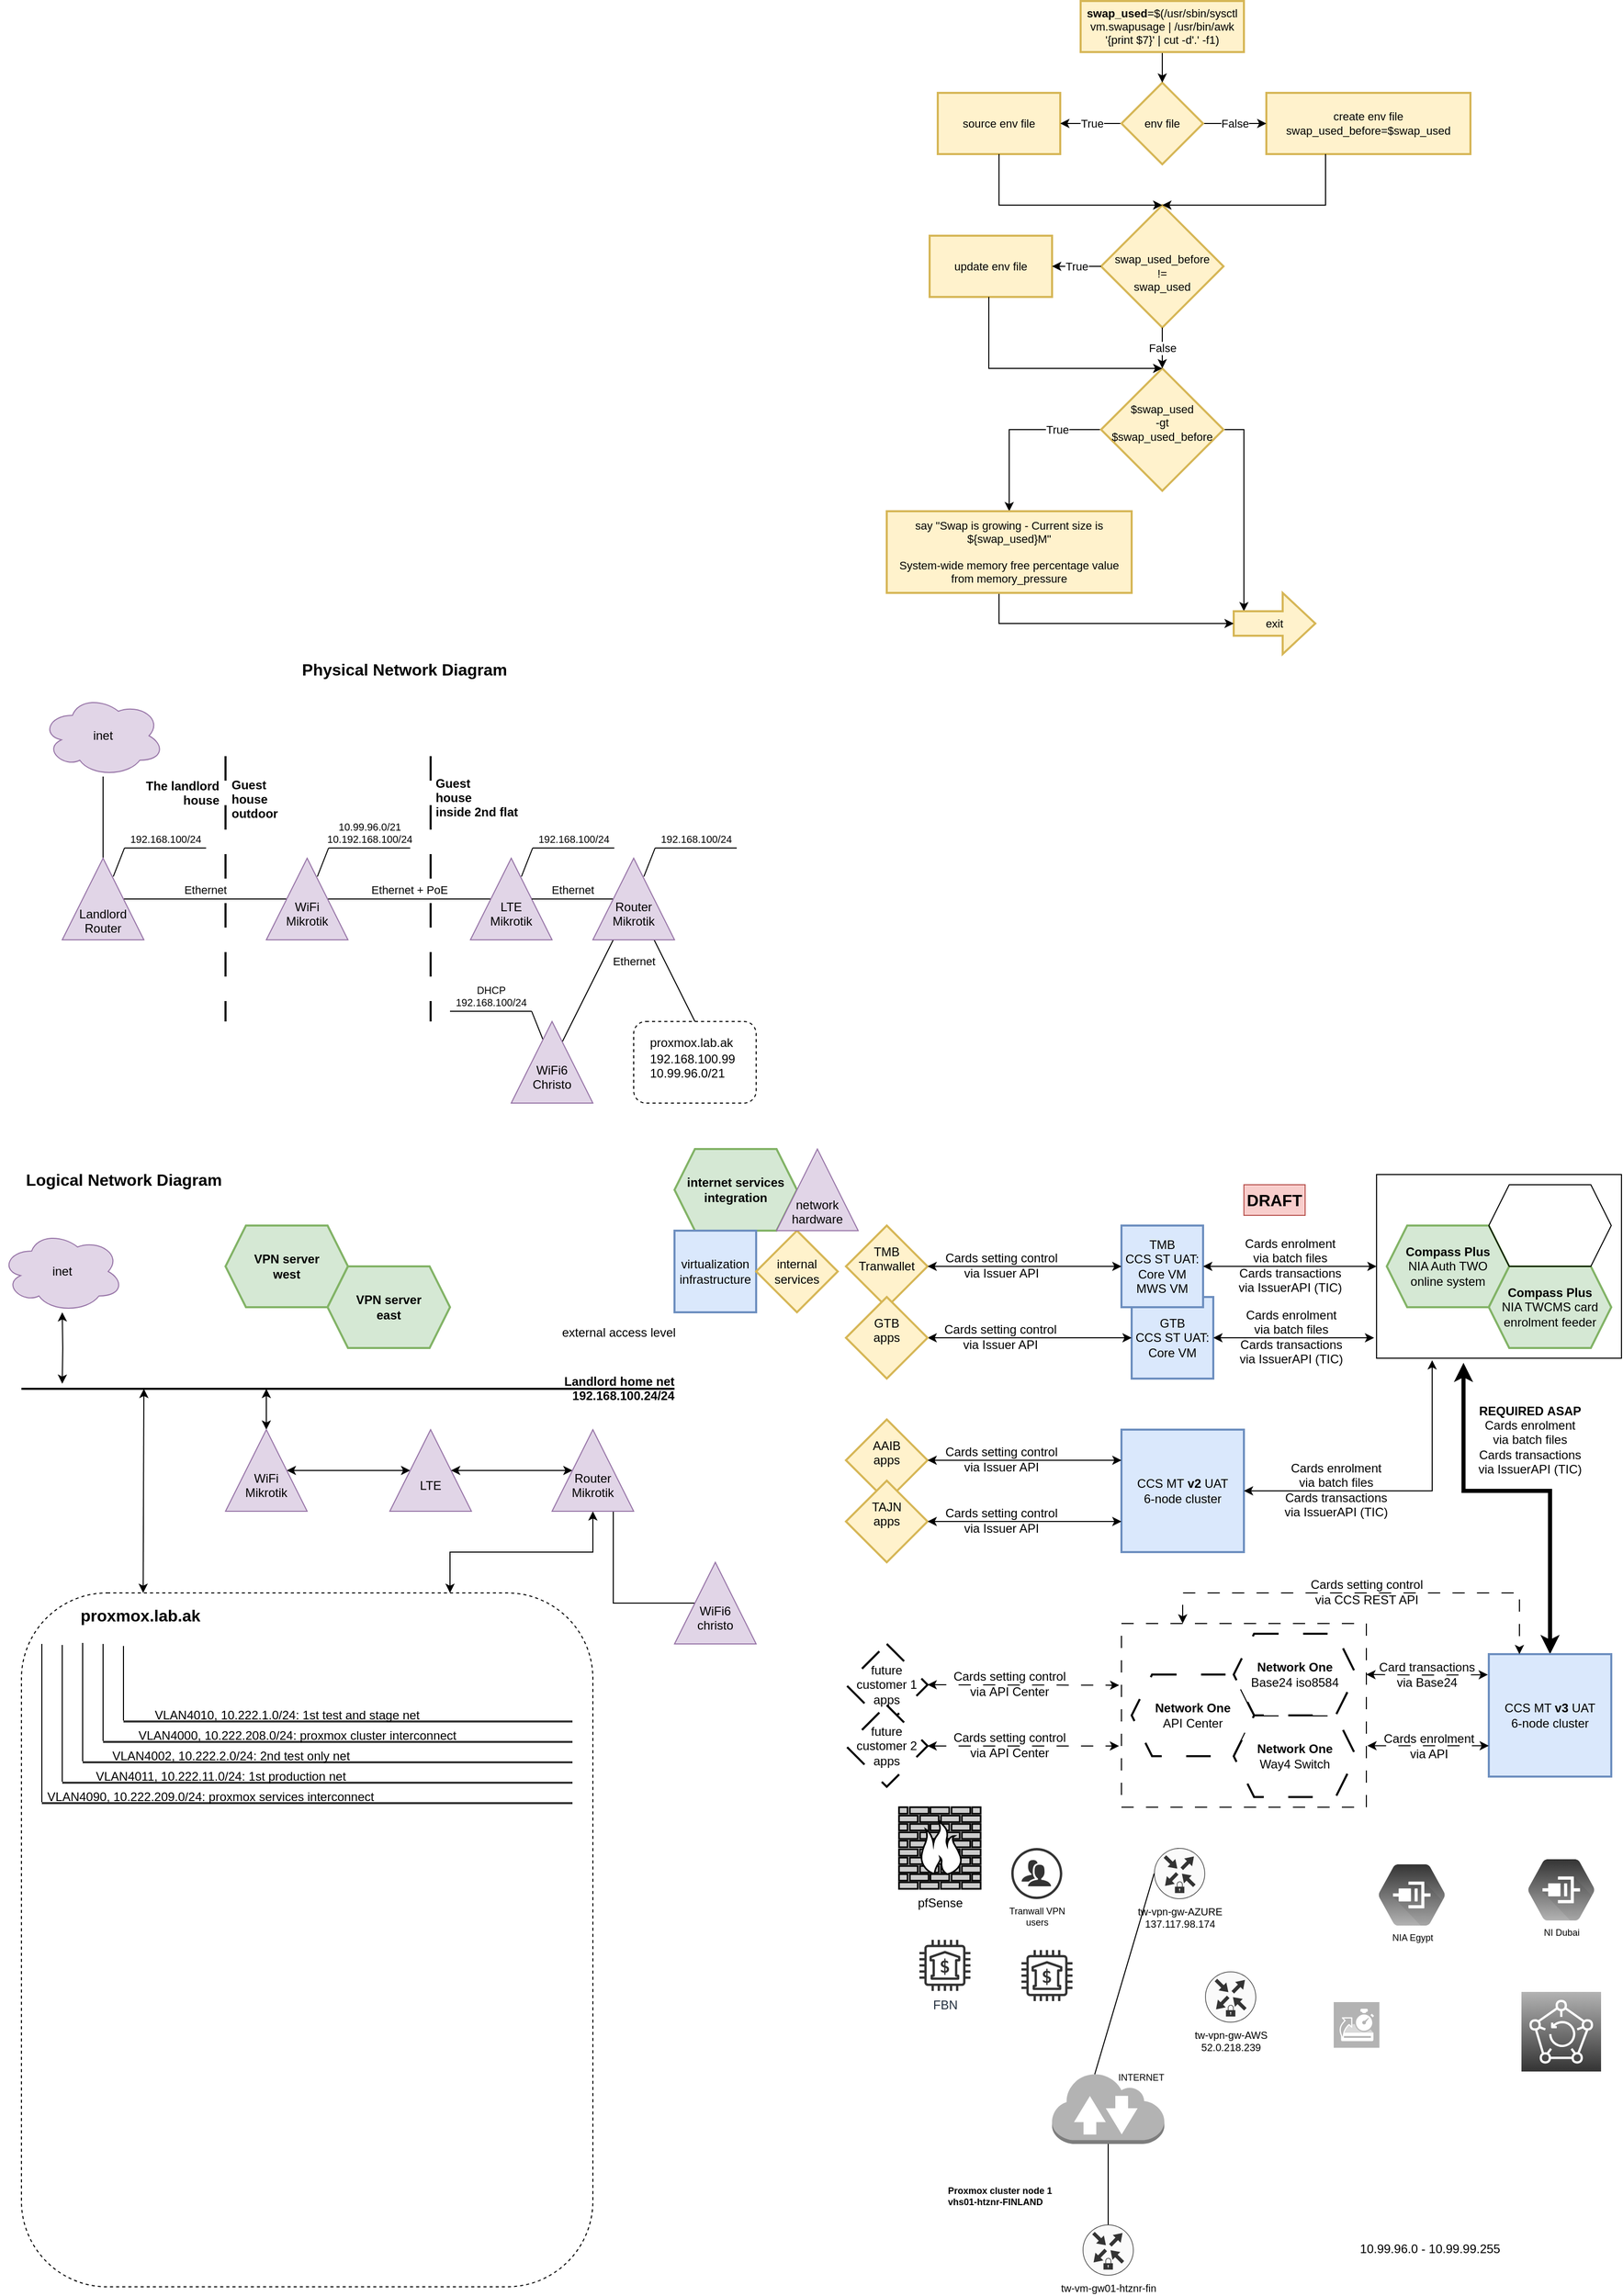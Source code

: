 <mxfile version="24.8.4">
  <diagram name="Page-1" id="bfe91b75-5d2c-26a0-9c1d-138518896778">
    <mxGraphModel dx="534" dy="1916" grid="1" gridSize="10" guides="1" tooltips="1" connect="1" arrows="1" fold="1" page="1" pageScale="1" pageWidth="827" pageHeight="1169" background="none" math="0" shadow="0">
      <root>
        <mxCell id="0" />
        <mxCell id="1" parent="0" />
        <mxCell id="jk6Ktvr6UvAC4OFZ888w-48" value="&lt;div&gt;&lt;br&gt;&lt;/div&gt;&lt;div&gt;swap_used_before&lt;/div&gt;&lt;div&gt;!=&lt;/div&gt;&lt;div&gt;swap_used&lt;/div&gt;" style="rhombus;whiteSpace=wrap;html=1;strokeWidth=2;fillColor=#fff2cc;strokeColor=#d6b656;fontSize=11;" vertex="1" parent="1">
          <mxGeometry x="1938" y="-920" width="120" height="120" as="geometry" />
        </mxCell>
        <mxCell id="jk6Ktvr6UvAC4OFZ888w-26" value="create env file&lt;div&gt;swap_used_before=$swap_used&lt;/div&gt;" style="whiteSpace=wrap;html=1;fontSize=11;fillColor=#fff2cc;strokeColor=#d6b656;strokeWidth=2;" vertex="1" parent="1">
          <mxGeometry x="2100" y="-1030" width="200" height="60" as="geometry" />
        </mxCell>
        <mxCell id="jk6Ktvr6UvAC4OFZ888w-28" value="source env file" style="whiteSpace=wrap;html=1;fontSize=11;fillColor=#fff2cc;strokeColor=#d6b656;strokeWidth=2;" vertex="1" parent="1">
          <mxGeometry x="1778" y="-1030" width="120" height="60" as="geometry" />
        </mxCell>
        <mxCell id="7c3789c024ecab99-8" value="pfSense" style="fontColor=#000000;verticalAlign=top;verticalLabelPosition=bottom;labelPosition=center;align=center;html=1;fillColor=#CCCCCC;strokeColor=#000000;gradientColor=none;gradientDirection=north;strokeWidth=2;shape=mxgraph.networks.firewall;rounded=0;shadow=0;comic=0;" parent="1" vertex="1">
          <mxGeometry x="1740" y="650" width="80" height="80" as="geometry" />
        </mxCell>
        <mxCell id="7VcZDSHDFTKWDOLw7ccw-5" value="Landlord home net&#xa;192.168.100.24/24" style="endArrow=none;rounded=0;labelBackgroundColor=none;strokeWidth=2;fontSize=12;spacingLeft=0;spacingRight=0;spacing=0;align=right;fontStyle=1;spacingTop=0;spacingBottom=2;" parent="1" edge="1">
          <mxGeometry x="-1" width="50" height="50" relative="1" as="geometry">
            <mxPoint x="1520" y="240" as="sourcePoint" />
            <mxPoint x="880" y="240" as="targetPoint" />
            <mxPoint as="offset" />
          </mxGeometry>
        </mxCell>
        <mxCell id="ftjra8--SykOtzl27BMb-4" value="" style="rounded=0;orthogonalLoop=1;jettySize=auto;html=1;startArrow=classic;startFill=1;exitX=0.213;exitY=0;exitDx=0;exitDy=0;exitPerimeter=0;" parent="1" source="7VcZDSHDFTKWDOLw7ccw-9" edge="1">
          <mxGeometry relative="1" as="geometry">
            <mxPoint x="1000" y="240" as="targetPoint" />
          </mxGeometry>
        </mxCell>
        <mxCell id="7VcZDSHDFTKWDOLw7ccw-9" value="&lt;span style=&quot;text-wrap: nowrap;&quot;&gt;&lt;b&gt;proxmox.lab.ak&lt;/b&gt;&lt;/span&gt;" style="rounded=1;whiteSpace=wrap;html=1;fillColor=none;align=left;verticalAlign=top;dashed=1;spacingLeft=50;spacingRight=0;spacing=8;fontSize=16;" parent="1" vertex="1">
          <mxGeometry x="880" y="440" width="560" height="680" as="geometry" />
        </mxCell>
        <mxCell id="7VcZDSHDFTKWDOLw7ccw-10" value="" style="rounded=0;whiteSpace=wrap;html=1;fillColor=none;dashed=1;dashPattern=12 12;" parent="1" vertex="1">
          <mxGeometry x="1958" y="470" width="240" height="180" as="geometry" />
        </mxCell>
        <mxCell id="7VcZDSHDFTKWDOLw7ccw-11" value="" style="rounded=0;whiteSpace=wrap;html=1;fillColor=none;" parent="1" vertex="1">
          <mxGeometry x="2208" y="30" width="240" height="180" as="geometry" />
        </mxCell>
        <mxCell id="7VcZDSHDFTKWDOLw7ccw-12" value="&lt;b style=&quot;font-size: 12px;&quot;&gt;REQUIRED&amp;nbsp;&lt;/b&gt;&lt;b style=&quot;background-color: initial; font-size: 12px;&quot;&gt;ASAP&lt;/b&gt;&lt;div style=&quot;font-size: 12px;&quot;&gt;&lt;span style=&quot;font-size: 12px;&quot;&gt;Cards enrolment&lt;/span&gt;&lt;br style=&quot;font-size: 12px;&quot;&gt;&lt;div style=&quot;font-size: 12px;&quot;&gt;&lt;span style=&quot;font-size: 12px;&quot;&gt;via&amp;nbsp;&lt;/span&gt;batch files&lt;/div&gt;&lt;span style=&quot;font-size: 12px;&quot;&gt;Cards transactions&lt;/span&gt;&lt;div style=&quot;font-size: 12px;&quot;&gt;via IssuerAPI (TIC)&lt;/div&gt;&lt;/div&gt;" style="edgeStyle=elbowEdgeStyle;rounded=0;orthogonalLoop=1;jettySize=auto;html=1;exitX=0;exitY=0.5;exitDx=0;exitDy=0;entryX=0.355;entryY=1.025;entryDx=0;entryDy=0;startArrow=classic;startFill=1;elbow=vertical;strokeWidth=4;labelBackgroundColor=none;fontSize=12;entryPerimeter=0;" parent="1" source="7VcZDSHDFTKWDOLw7ccw-13" target="7VcZDSHDFTKWDOLw7ccw-11" edge="1">
          <mxGeometry x="-0.028" y="-50" relative="1" as="geometry">
            <Array as="points">
              <mxPoint x="2318" y="340" />
            </Array>
            <mxPoint as="offset" />
          </mxGeometry>
        </mxCell>
        <mxCell id="7VcZDSHDFTKWDOLw7ccw-13" value="CCS MT &lt;b style=&quot;font-size: 12px;&quot;&gt;v3&lt;/b&gt; UAT&lt;div style=&quot;font-size: 12px;&quot;&gt;6-node cluster&lt;/div&gt;" style="rounded=0;whiteSpace=wrap;html=1;strokeWidth=2;direction=south;fillColor=#dae8fc;strokeColor=#6c8ebf;fontSize=12;" parent="1" vertex="1">
          <mxGeometry x="2318" y="500" width="120" height="120" as="geometry" />
        </mxCell>
        <mxCell id="7VcZDSHDFTKWDOLw7ccw-14" value="CCS MT&lt;span style=&quot;background-color: initial; font-size: 12px;&quot;&gt;&amp;nbsp;&lt;b style=&quot;font-size: 12px;&quot;&gt;v2&lt;/b&gt; UAT&lt;/span&gt;&lt;div style=&quot;font-size: 12px;&quot;&gt;&lt;div style=&quot;font-size: 12px;&quot;&gt;6-node cluster&lt;/div&gt;&lt;/div&gt;" style="rounded=0;whiteSpace=wrap;html=1;strokeWidth=2;fontSize=12;fillColor=#dae8fc;strokeColor=#6c8ebf;" parent="1" vertex="1">
          <mxGeometry x="1958" y="280" width="120" height="120" as="geometry" />
        </mxCell>
        <mxCell id="7VcZDSHDFTKWDOLw7ccw-15" value="GTB&lt;br style=&quot;font-size: 12px;&quot;&gt;CCS ST UAT:&lt;br style=&quot;font-size: 12px;&quot;&gt;Core VM" style="rounded=0;whiteSpace=wrap;html=1;strokeWidth=2;fontSize=12;fillColor=#dae8fc;strokeColor=#6c8ebf;" parent="1" vertex="1">
          <mxGeometry x="1968" y="150" width="80" height="80" as="geometry" />
        </mxCell>
        <mxCell id="7VcZDSHDFTKWDOLw7ccw-16" value="&lt;div style=&quot;font-size: 12px;&quot;&gt;&lt;font style=&quot;font-size: 12px;&quot;&gt;TMB&lt;br style=&quot;font-size: 12px;&quot;&gt;&lt;/font&gt;&lt;/div&gt;&lt;font style=&quot;font-size: 12px;&quot;&gt;CCS ST UAT:&lt;br style=&quot;font-size: 12px;&quot;&gt;C&lt;span style=&quot;background-color: initial; font-size: 12px;&quot;&gt;ore VM&lt;/span&gt;&lt;/font&gt;&lt;div style=&quot;font-size: 12px;&quot;&gt;&lt;div style=&quot;font-size: 12px;&quot;&gt;&lt;font style=&quot;font-size: 12px;&quot;&gt;MWS VM&lt;/font&gt;&lt;/div&gt;&lt;/div&gt;" style="rounded=0;whiteSpace=wrap;html=1;strokeWidth=2;fontSize=12;fillColor=#dae8fc;strokeColor=#6c8ebf;" parent="1" vertex="1">
          <mxGeometry x="1958" y="80" width="80" height="80" as="geometry" />
        </mxCell>
        <mxCell id="7VcZDSHDFTKWDOLw7ccw-17" value="Cards enrolment&lt;br style=&quot;font-size: 12px;&quot;&gt;&lt;div style=&quot;font-size: 12px;&quot;&gt;&lt;span style=&quot;background-color: initial; font-size: 12px;&quot;&gt;via&amp;nbsp;&lt;/span&gt;batch files&lt;/div&gt;&lt;div style=&quot;font-size: 12px;&quot;&gt;&lt;span style=&quot;font-size: 12px;&quot;&gt;Cards transactions&lt;/span&gt;&lt;div style=&quot;font-size: 12px;&quot;&gt;via IssuerAPI (TIC)&lt;/div&gt;&lt;/div&gt;" style="edgeStyle=orthogonalEdgeStyle;rounded=0;orthogonalLoop=1;jettySize=auto;html=1;entryX=1;entryY=0.5;entryDx=0;entryDy=0;startArrow=classic;startFill=1;jumpStyle=none;spacingBottom=2;fontSize=12;labelBackgroundColor=none;exitX=0;exitY=0.5;exitDx=0;exitDy=0;" parent="1" source="7VcZDSHDFTKWDOLw7ccw-11" target="7VcZDSHDFTKWDOLw7ccw-16" edge="1">
          <mxGeometry relative="1" as="geometry" />
        </mxCell>
        <mxCell id="7VcZDSHDFTKWDOLw7ccw-18" value="&lt;div style=&quot;font-size: 12px;&quot;&gt;&lt;span style=&quot;font-size: 12px;&quot;&gt;Cards enrolment&lt;/span&gt;&lt;br style=&quot;font-size: 12px;&quot;&gt;&lt;div style=&quot;font-size: 12px;&quot;&gt;&lt;span style=&quot;background-color: initial; font-size: 12px;&quot;&gt;via&amp;nbsp;&lt;/span&gt;batch files&lt;/div&gt;Cards transactions&lt;div style=&quot;font-size: 12px;&quot;&gt;via IssuerAPI (TIC)&lt;/div&gt;&lt;/div&gt;" style="edgeStyle=orthogonalEdgeStyle;rounded=0;orthogonalLoop=1;jettySize=auto;html=1;entryX=1;entryY=0.5;entryDx=0;entryDy=0;startArrow=classic;startFill=1;labelBackgroundColor=none;spacingBottom=2;fontSize=12;exitX=-0.01;exitY=0.889;exitDx=0;exitDy=0;exitPerimeter=0;" parent="1" source="7VcZDSHDFTKWDOLw7ccw-11" target="7VcZDSHDFTKWDOLw7ccw-15" edge="1">
          <mxGeometry x="0.042" relative="1" as="geometry">
            <Array as="points" />
            <mxPoint as="offset" />
          </mxGeometry>
        </mxCell>
        <mxCell id="7VcZDSHDFTKWDOLw7ccw-19" value="&lt;span style=&quot;font-size: 12px;&quot;&gt;Cards enrolment&lt;/span&gt;&lt;br style=&quot;font-size: 12px;&quot;&gt;&lt;div style=&quot;font-size: 12px;&quot;&gt;&lt;span style=&quot;font-size: 12px;&quot;&gt;via&amp;nbsp;&lt;/span&gt;batch files&lt;/div&gt;&lt;span style=&quot;font-size: 12px;&quot;&gt;Cards transactions&lt;/span&gt;&lt;div style=&quot;font-size: 12px;&quot;&gt;via IssuerAPI (TIC)&lt;/div&gt;" style="edgeStyle=orthogonalEdgeStyle;rounded=0;orthogonalLoop=1;jettySize=auto;html=1;entryX=1;entryY=0.5;entryDx=0;entryDy=0;exitX=0.227;exitY=1.011;exitDx=0;exitDy=0;startArrow=classic;startFill=1;spacingRight=0;spacingBottom=2;labelBackgroundColor=none;fontSize=12;exitPerimeter=0;" parent="1" source="7VcZDSHDFTKWDOLw7ccw-11" target="7VcZDSHDFTKWDOLw7ccw-14" edge="1">
          <mxGeometry x="0.424" relative="1" as="geometry">
            <Array as="points">
              <mxPoint x="2263" y="340" />
            </Array>
            <mxPoint as="offset" />
          </mxGeometry>
        </mxCell>
        <mxCell id="7VcZDSHDFTKWDOLw7ccw-20" value="&lt;div style=&quot;font-size: 12px;&quot;&gt;AAIB&lt;/div&gt;&lt;div style=&quot;font-size: 12px;&quot;&gt;apps&lt;/div&gt;&lt;div style=&quot;font-size: 12px;&quot;&gt;&lt;br style=&quot;font-size: 12px;&quot;&gt;&lt;/div&gt;" style="rhombus;whiteSpace=wrap;html=1;strokeWidth=2;fillColor=#fff2cc;strokeColor=#d6b656;fontSize=12;" parent="1" vertex="1">
          <mxGeometry x="1688" y="270" width="80" height="80" as="geometry" />
        </mxCell>
        <mxCell id="7VcZDSHDFTKWDOLw7ccw-21" value="&lt;div style=&quot;font-size: 12px;&quot;&gt;TAJN&lt;/div&gt;&lt;div style=&quot;font-size: 12px;&quot;&gt;apps&lt;/div&gt;&lt;div style=&quot;font-size: 12px;&quot;&gt;&lt;br style=&quot;font-size: 12px;&quot;&gt;&lt;/div&gt;" style="rhombus;whiteSpace=wrap;html=1;strokeWidth=2;fillColor=#fff2cc;strokeColor=#d6b656;fontSize=12;" parent="1" vertex="1">
          <mxGeometry x="1688" y="330" width="80" height="80" as="geometry" />
        </mxCell>
        <mxCell id="7VcZDSHDFTKWDOLw7ccw-22" value="Cards setting control&lt;span style=&quot;font-size: 12px;&quot;&gt;&lt;br style=&quot;font-size: 12px;&quot;&gt;&lt;/span&gt;&lt;div style=&quot;font-size: 12px;&quot;&gt;&lt;span style=&quot;font-size: 12px;&quot;&gt;via&amp;nbsp;&lt;/span&gt;API Center&lt;/div&gt;" style="edgeStyle=elbowEdgeStyle;rounded=0;orthogonalLoop=1;jettySize=auto;html=1;elbow=vertical;startArrow=classic;startFill=1;labelBackgroundColor=none;spacingBottom=2;dashed=1;dashPattern=12 12;fontSize=12;exitX=1;exitY=0.5;exitDx=0;exitDy=0;entryX=-0.009;entryY=0.338;entryDx=0;entryDy=0;entryPerimeter=0;" parent="1" source="7VcZDSHDFTKWDOLw7ccw-23" target="7VcZDSHDFTKWDOLw7ccw-10" edge="1">
          <mxGeometry x="-0.147" relative="1" as="geometry">
            <mxPoint as="offset" />
            <mxPoint x="1918" y="531" as="targetPoint" />
            <Array as="points">
              <mxPoint x="1848" y="530.46" />
            </Array>
            <mxPoint x="1798" y="529" as="sourcePoint" />
          </mxGeometry>
        </mxCell>
        <mxCell id="7VcZDSHDFTKWDOLw7ccw-23" value="&lt;div style=&quot;font-size: 12px;&quot;&gt;future&lt;/div&gt;&lt;div style=&quot;font-size: 12px;&quot;&gt;customer 1&lt;/div&gt;&lt;div style=&quot;font-size: 12px;&quot;&gt;apps&lt;/div&gt;" style="rhombus;whiteSpace=wrap;html=1;strokeWidth=2;dashed=1;dashPattern=12 12;fontSize=12;" parent="1" vertex="1">
          <mxGeometry x="1688" y="490" width="80" height="80" as="geometry" />
        </mxCell>
        <mxCell id="7VcZDSHDFTKWDOLw7ccw-24" value="Cards setting control&lt;div style=&quot;font-size: 12px;&quot;&gt;&lt;span style=&quot;background-color: initial; font-size: 12px;&quot;&gt;via Issuer API&lt;/span&gt;&lt;/div&gt;" style="edgeStyle=orthogonalEdgeStyle;rounded=0;orthogonalLoop=1;jettySize=auto;html=1;entryX=0;entryY=0.5;entryDx=0;entryDy=0;labelBackgroundColor=none;spacingBottom=2;exitX=1;exitY=0.5;exitDx=0;exitDy=0;startArrow=classic;startFill=1;fontSize=12;" parent="1" source="7VcZDSHDFTKWDOLw7ccw-27" target="7VcZDSHDFTKWDOLw7ccw-15" edge="1">
          <mxGeometry x="-0.294" relative="1" as="geometry">
            <mxPoint as="offset" />
          </mxGeometry>
        </mxCell>
        <mxCell id="7VcZDSHDFTKWDOLw7ccw-25" value="&lt;div style=&quot;font-size: 12px;&quot;&gt;TMB&lt;/div&gt;Tranwallet&lt;div style=&quot;font-size: 12px;&quot;&gt;&lt;br style=&quot;font-size: 12px;&quot;&gt;&lt;/div&gt;" style="rhombus;whiteSpace=wrap;html=1;strokeWidth=2;fillColor=#fff2cc;strokeColor=#d6b656;fontSize=12;" parent="1" vertex="1">
          <mxGeometry x="1688" y="80" width="80" height="80" as="geometry" />
        </mxCell>
        <mxCell id="7VcZDSHDFTKWDOLw7ccw-26" value="&lt;span style=&quot;font-size: 12px;&quot;&gt;Cards setting control&lt;/span&gt;&lt;div style=&quot;font-size: 12px;&quot;&gt;&lt;span style=&quot;background-color: initial; font-size: 12px;&quot;&gt;via Issuer API&lt;/span&gt;&lt;/div&gt;" style="edgeStyle=orthogonalEdgeStyle;rounded=0;orthogonalLoop=1;jettySize=auto;html=1;entryX=0;entryY=0.5;entryDx=0;entryDy=0;labelBackgroundColor=none;spacingBottom=2;startArrow=classic;startFill=1;exitX=1;exitY=0.5;exitDx=0;exitDy=0;fontSize=12;" parent="1" source="7VcZDSHDFTKWDOLw7ccw-25" target="7VcZDSHDFTKWDOLw7ccw-16" edge="1">
          <mxGeometry x="-0.25" relative="1" as="geometry">
            <mxPoint x="1829.96" y="155.04" as="sourcePoint" />
            <mxPoint x="1930" y="155.04" as="targetPoint" />
            <mxPoint as="offset" />
          </mxGeometry>
        </mxCell>
        <mxCell id="7VcZDSHDFTKWDOLw7ccw-27" value="&lt;div style=&quot;font-size: 12px;&quot;&gt;GTB&lt;/div&gt;&lt;div style=&quot;font-size: 12px;&quot;&gt;apps&lt;/div&gt;&lt;div style=&quot;font-size: 12px;&quot;&gt;&lt;br style=&quot;font-size: 12px;&quot;&gt;&lt;/div&gt;" style="rhombus;whiteSpace=wrap;html=1;strokeWidth=2;fillColor=#fff2cc;strokeColor=#d6b656;fontSize=12;" parent="1" vertex="1">
          <mxGeometry x="1688" y="150" width="80" height="80" as="geometry" />
        </mxCell>
        <mxCell id="7VcZDSHDFTKWDOLw7ccw-28" value="Cards setting control&lt;div style=&quot;font-size: 12px;&quot;&gt;&lt;span style=&quot;background-color: initial; font-size: 12px;&quot;&gt;via Issuer API&lt;/span&gt;&lt;/div&gt;" style="edgeStyle=orthogonalEdgeStyle;rounded=0;orthogonalLoop=1;jettySize=auto;html=1;entryX=0;entryY=0.25;entryDx=0;entryDy=0;labelBackgroundColor=none;spacingBottom=2;startArrow=classic;startFill=1;exitX=1;exitY=0.5;exitDx=0;exitDy=0;fontSize=12;" parent="1" source="7VcZDSHDFTKWDOLw7ccw-20" target="7VcZDSHDFTKWDOLw7ccw-14" edge="1">
          <mxGeometry x="-0.25" relative="1" as="geometry">
            <mxPoint x="1768" y="309.67" as="sourcePoint" />
            <mxPoint x="1928" y="309.67" as="targetPoint" />
            <mxPoint as="offset" />
          </mxGeometry>
        </mxCell>
        <mxCell id="7VcZDSHDFTKWDOLw7ccw-29" value="Cards setting control&lt;div style=&quot;font-size: 12px;&quot;&gt;&lt;span style=&quot;background-color: initial; font-size: 12px;&quot;&gt;via Issuer API&lt;/span&gt;&lt;/div&gt;" style="edgeStyle=orthogonalEdgeStyle;rounded=0;orthogonalLoop=1;jettySize=auto;html=1;entryX=0;entryY=0.75;entryDx=0;entryDy=0;labelBackgroundColor=none;spacingBottom=2;startArrow=classic;startFill=1;exitX=1;exitY=0.5;exitDx=0;exitDy=0;fontSize=12;" parent="1" source="7VcZDSHDFTKWDOLw7ccw-21" target="7VcZDSHDFTKWDOLw7ccw-14" edge="1">
          <mxGeometry x="-0.25" relative="1" as="geometry">
            <mxPoint x="1778" y="320" as="sourcePoint" />
            <mxPoint x="1938" y="320" as="targetPoint" />
            <mxPoint as="offset" />
          </mxGeometry>
        </mxCell>
        <mxCell id="7VcZDSHDFTKWDOLw7ccw-30" value="Cards setting control&lt;br style=&quot;font-size: 12px;&quot;&gt;&lt;div style=&quot;font-size: 12px;&quot;&gt;via&amp;nbsp;API Center&lt;/div&gt;" style="rounded=0;orthogonalLoop=1;jettySize=auto;html=1;startArrow=classic;startFill=1;edgeStyle=elbowEdgeStyle;elbow=vertical;labelBackgroundColor=none;spacingBottom=2;dashed=1;dashPattern=12 12;fontSize=12;exitX=1;exitY=0.5;exitDx=0;exitDy=0;entryX=-0.01;entryY=0.665;entryDx=0;entryDy=0;entryPerimeter=0;" parent="1" source="7VcZDSHDFTKWDOLw7ccw-31" target="7VcZDSHDFTKWDOLw7ccw-10" edge="1">
          <mxGeometry x="-0.148" relative="1" as="geometry">
            <mxPoint x="1918" y="590" as="targetPoint" />
            <mxPoint as="offset" />
            <Array as="points">
              <mxPoint x="1898" y="590" />
            </Array>
          </mxGeometry>
        </mxCell>
        <mxCell id="7VcZDSHDFTKWDOLw7ccw-31" value="&lt;div style=&quot;font-size: 12px;&quot;&gt;&lt;div style=&quot;font-size: 12px;&quot;&gt;future&lt;/div&gt;&lt;div style=&quot;font-size: 12px;&quot;&gt;customer 2&lt;/div&gt;&lt;div style=&quot;font-size: 12px;&quot;&gt;apps&lt;/div&gt;&lt;/div&gt;" style="rhombus;whiteSpace=wrap;html=1;strokeWidth=2;dashed=1;dashPattern=12 12;fontSize=12;" parent="1" vertex="1">
          <mxGeometry x="1688" y="550" width="80" height="80" as="geometry" />
        </mxCell>
        <mxCell id="7VcZDSHDFTKWDOLw7ccw-32" value="" style="group;fontSize=12;" parent="1" connectable="0" vertex="1">
          <mxGeometry x="2218" y="40" width="220" height="160" as="geometry" />
        </mxCell>
        <mxCell id="7VcZDSHDFTKWDOLw7ccw-33" value="&lt;b style=&quot;font-size: 12px;&quot;&gt;Compass Plus&lt;/b&gt;&lt;br style=&quot;font-size: 12px;&quot;&gt;NIA Auth TWO&lt;div style=&quot;font-size: 12px;&quot;&gt;online system&lt;br style=&quot;font-size: 12px;&quot;&gt;&lt;/div&gt;" style="shape=hexagon;perimeter=hexagonPerimeter2;fixedSize=1;html=1;whiteSpace=wrap;strokeWidth=2;fontSize=12;fillColor=#d5e8d4;strokeColor=#82b366;" parent="7VcZDSHDFTKWDOLw7ccw-32" vertex="1">
          <mxGeometry y="40" width="120" height="80" as="geometry" />
        </mxCell>
        <mxCell id="7VcZDSHDFTKWDOLw7ccw-34" value="&lt;b style=&quot;font-size: 12px;&quot;&gt;Compass Plus&lt;/b&gt;&lt;div style=&quot;font-size: 12px;&quot;&gt;NIA TWCMS card enrolment feeder&lt;br style=&quot;font-size: 12px;&quot;&gt;&lt;/div&gt;" style="shape=hexagon;perimeter=hexagonPerimeter2;fixedSize=1;html=1;whiteSpace=wrap;strokeWidth=2;fontSize=12;fillColor=#d5e8d4;strokeColor=#82b366;" parent="7VcZDSHDFTKWDOLw7ccw-32" vertex="1">
          <mxGeometry x="100" y="80" width="120" height="80" as="geometry" />
        </mxCell>
        <mxCell id="7VcZDSHDFTKWDOLw7ccw-35" value="" style="shape=hexagon;perimeter=hexagonPerimeter2;whiteSpace=wrap;html=1;fixedSize=1;fillColor=none;fontSize=12;" parent="7VcZDSHDFTKWDOLw7ccw-32" vertex="1">
          <mxGeometry x="100" width="120" height="80" as="geometry" />
        </mxCell>
        <mxCell id="7VcZDSHDFTKWDOLw7ccw-36" value="&lt;div style=&quot;font-size: 12px;&quot;&gt;&lt;span style=&quot;font-size: 12px;&quot;&gt;Cards setting control&lt;/span&gt;&lt;br style=&quot;font-size: 12px;&quot;&gt;&lt;/div&gt;&lt;span style=&quot;font-size: 12px;&quot;&gt;via&amp;nbsp;&lt;/span&gt;CCS REST API" style="edgeStyle=orthogonalEdgeStyle;rounded=0;orthogonalLoop=1;jettySize=auto;html=1;exitX=0.25;exitY=0;exitDx=0;exitDy=0;entryX=0;entryY=0.75;entryDx=0;entryDy=0;spacingBottom=2;startArrow=classic;startFill=1;labelBackgroundColor=none;dashed=1;dashPattern=12 12;fontSize=12;" parent="1" source="7VcZDSHDFTKWDOLw7ccw-10" target="7VcZDSHDFTKWDOLw7ccw-13" edge="1">
          <mxGeometry relative="1" as="geometry">
            <Array as="points">
              <mxPoint x="2018" y="440" />
              <mxPoint x="2348" y="440" />
            </Array>
          </mxGeometry>
        </mxCell>
        <mxCell id="7VcZDSHDFTKWDOLw7ccw-37" value="Card transactions&lt;div style=&quot;font-size: 12px;&quot;&gt;via Base24&lt;/div&gt;" style="edgeStyle=orthogonalEdgeStyle;rounded=0;orthogonalLoop=1;jettySize=auto;html=1;entryX=0.168;entryY=1.008;entryDx=0;entryDy=0;entryPerimeter=0;labelBackgroundColor=none;dashed=1;dashPattern=12 12;startArrow=classic;startFill=1;fontSize=12;" parent="1" target="7VcZDSHDFTKWDOLw7ccw-13" edge="1">
          <mxGeometry relative="1" as="geometry">
            <mxPoint x="2198" y="520" as="sourcePoint" />
          </mxGeometry>
        </mxCell>
        <mxCell id="7VcZDSHDFTKWDOLw7ccw-38" value="&lt;b&gt;&lt;font style=&quot;font-size: 16px;&quot;&gt;DRAFT&lt;/font&gt;&lt;/b&gt;" style="text;html=1;align=center;verticalAlign=middle;whiteSpace=wrap;rounded=0;fillColor=#f8cecc;strokeColor=#b85450;" parent="1" vertex="1">
          <mxGeometry x="2078" y="40" width="60" height="30" as="geometry" />
        </mxCell>
        <mxCell id="7VcZDSHDFTKWDOLw7ccw-39" value="&lt;div style=&quot;font-size: 12px;&quot;&gt;&lt;b style=&quot;font-size: 12px;&quot;&gt;Network One&lt;/b&gt;&lt;br style=&quot;font-size: 12px;&quot;&gt;&lt;div style=&quot;font-size: 12px;&quot;&gt;API Center&lt;/div&gt;&lt;/div&gt;" style="shape=hexagon;perimeter=hexagonPerimeter2;fixedSize=1;html=1;whiteSpace=wrap;strokeWidth=2;fontSize=12;dashed=1;dashPattern=12 12;" parent="1" vertex="1">
          <mxGeometry x="1968" y="520" width="120" height="80" as="geometry" />
        </mxCell>
        <mxCell id="7VcZDSHDFTKWDOLw7ccw-40" value="&lt;b style=&quot;font-size: 12px;&quot;&gt;Network One&lt;/b&gt;&lt;br style=&quot;font-size: 12px;&quot;&gt;&lt;div style=&quot;font-size: 12px;&quot;&gt;Way4 Switch&lt;/div&gt;" style="shape=hexagon;perimeter=hexagonPerimeter2;fixedSize=1;html=1;whiteSpace=wrap;strokeWidth=2;dashed=1;dashPattern=12 12;fontSize=12;" parent="1" vertex="1">
          <mxGeometry x="2068" y="560" width="120" height="80" as="geometry" />
        </mxCell>
        <mxCell id="7VcZDSHDFTKWDOLw7ccw-41" value="&lt;b style=&quot;font-size: 12px;&quot;&gt;Network One&lt;/b&gt;&lt;br style=&quot;font-size: 12px;&quot;&gt;&lt;div style=&quot;font-size: 12px;&quot;&gt;Base24 iso8584&lt;/div&gt;" style="shape=hexagon;perimeter=hexagonPerimeter2;fixedSize=1;html=1;whiteSpace=wrap;strokeWidth=2;dashed=1;dashPattern=12 12;fontSize=12;" parent="1" vertex="1">
          <mxGeometry x="2068" y="480" width="120" height="80" as="geometry" />
        </mxCell>
        <mxCell id="7VcZDSHDFTKWDOLw7ccw-42" value="&lt;div style=&quot;font-size: 12px;&quot;&gt;Cards enrolment&lt;/div&gt;&lt;div style=&quot;font-size: 12px;&quot;&gt;via API&lt;/div&gt;" style="edgeStyle=orthogonalEdgeStyle;rounded=0;orthogonalLoop=1;jettySize=auto;html=1;entryX=0.168;entryY=1.008;entryDx=0;entryDy=0;entryPerimeter=0;labelBackgroundColor=none;dashed=1;dashPattern=12 12;startArrow=classic;startFill=1;fontSize=12;" parent="1" edge="1">
          <mxGeometry relative="1" as="geometry">
            <mxPoint x="2199" y="589.75" as="sourcePoint" />
            <mxPoint x="2318" y="589.75" as="targetPoint" />
          </mxGeometry>
        </mxCell>
        <mxCell id="7VcZDSHDFTKWDOLw7ccw-49" value="&lt;b&gt;VPN server&lt;/b&gt;&lt;div&gt;&lt;b&gt;west&lt;/b&gt;&lt;/div&gt;" style="shape=hexagon;perimeter=hexagonPerimeter2;fixedSize=1;html=1;whiteSpace=wrap;strokeWidth=2;fontSize=12;fillColor=#d5e8d4;strokeColor=#82b366;" parent="1" vertex="1">
          <mxGeometry x="1080" y="80" width="120" height="80" as="geometry" />
        </mxCell>
        <mxCell id="7VcZDSHDFTKWDOLw7ccw-50" value="&lt;b&gt;VPN server&lt;/b&gt;&lt;div&gt;&lt;b&gt;east&lt;/b&gt;&lt;/div&gt;" style="shape=hexagon;perimeter=hexagonPerimeter2;fixedSize=1;html=1;whiteSpace=wrap;strokeWidth=2;fontSize=12;fillColor=#d5e8d4;strokeColor=#82b366;" parent="1" vertex="1">
          <mxGeometry x="1180" y="120" width="120" height="80" as="geometry" />
        </mxCell>
        <mxCell id="7VcZDSHDFTKWDOLw7ccw-51" value="&lt;p style=&quot;line-height: 190%&quot;&gt;&lt;/p&gt;&lt;div&gt;&lt;/div&gt;VLAN4090, 10.222.209.0/24: proxmox services interconnect&lt;br&gt;&lt;p&gt;&lt;/p&gt;" style="line;strokeWidth=2;html=1;perimeter=backbonePerimeter;points=[];outlineConnect=0;strokeColor=#333333;spacingTop=0;verticalAlign=bottom;spacing=0;labelBackgroundColor=none;align=center;labelPosition=center;verticalLabelPosition=top;spacingBottom=-18;spacingRight=190;" parent="1" vertex="1">
          <mxGeometry x="900" y="641" width="520" height="10" as="geometry" />
        </mxCell>
        <mxCell id="7VcZDSHDFTKWDOLw7ccw-52" value="&lt;p style=&quot;line-height: 190%&quot;&gt;&lt;/p&gt;&lt;div&gt;&lt;/div&gt;VLAN4011, 10.222.11.0/24: 1st production net&lt;br&gt;&lt;p&gt;&lt;/p&gt;" style="line;strokeWidth=2;html=1;perimeter=backbonePerimeter;points=[];outlineConnect=0;strokeColor=#333333;spacingTop=0;verticalAlign=bottom;spacing=0;labelBackgroundColor=none;align=center;labelPosition=center;verticalLabelPosition=top;spacingBottom=-18;spacingRight=190;" parent="1" vertex="1">
          <mxGeometry x="920" y="621" width="500" height="10" as="geometry" />
        </mxCell>
        <mxCell id="7VcZDSHDFTKWDOLw7ccw-53" value="&lt;p style=&quot;line-height: 190%&quot;&gt;&lt;/p&gt;&lt;div&gt;&lt;/div&gt;VLAN4002, 10.222.2.0/24: 2nd test only net&lt;br&gt;&lt;p&gt;&lt;/p&gt;" style="line;strokeWidth=2;html=1;perimeter=backbonePerimeter;points=[];outlineConnect=0;strokeColor=#333333;spacingTop=0;verticalAlign=bottom;spacing=0;labelBackgroundColor=none;align=center;labelPosition=center;verticalLabelPosition=top;spacingBottom=-18;spacingRight=190;" parent="1" vertex="1">
          <mxGeometry x="940" y="601" width="480" height="10" as="geometry" />
        </mxCell>
        <mxCell id="7VcZDSHDFTKWDOLw7ccw-54" value="&lt;p style=&quot;line-height: 190%&quot;&gt;&lt;/p&gt;&lt;div&gt;&lt;/div&gt;VLAN4000, 10.222.208.0/24: proxmox cluster interconnect&lt;br&gt;&lt;p&gt;&lt;/p&gt;" style="line;strokeWidth=2;html=1;perimeter=backbonePerimeter;points=[];outlineConnect=0;strokeColor=#333333;spacingTop=0;verticalAlign=bottom;spacing=0;labelBackgroundColor=none;align=center;labelPosition=center;verticalLabelPosition=top;spacingBottom=-18;spacingRight=80;" parent="1" vertex="1">
          <mxGeometry x="960" y="581" width="460" height="10" as="geometry" />
        </mxCell>
        <mxCell id="7VcZDSHDFTKWDOLw7ccw-55" value="&lt;p style=&quot;line-height: 190%&quot;&gt;&lt;/p&gt;&lt;div&gt;&lt;/div&gt;VLAN4010, 10.222.1.0/24: 1st test and stage net&lt;br&gt;&lt;p&gt;&lt;/p&gt;" style="line;strokeWidth=2;html=1;perimeter=backbonePerimeter;points=[];outlineConnect=0;strokeColor=#333333;spacingTop=0;verticalAlign=bottom;spacing=0;labelBackgroundColor=none;align=center;labelPosition=center;verticalLabelPosition=top;spacingBottom=-18;spacingRight=120;" parent="1" vertex="1">
          <mxGeometry x="980" y="561" width="440" height="10" as="geometry" />
        </mxCell>
        <mxCell id="7VcZDSHDFTKWDOLw7ccw-56" value="" style="orthogonalLoop=1;jettySize=auto;html=1;endArrow=none;strokeWidth=1;fontColor=#000000;fontSize=12;verticalAlign=top;strokeColor=#000000;fillColor=#ffffff;spacingTop=4;" parent="1" source="7VcZDSHDFTKWDOLw7ccw-55" edge="1">
          <mxGeometry relative="1" as="geometry">
            <mxPoint x="980" y="492" as="targetPoint" />
            <mxPoint x="990" y="655" as="sourcePoint" />
          </mxGeometry>
        </mxCell>
        <mxCell id="7VcZDSHDFTKWDOLw7ccw-57" value="" style="orthogonalLoop=1;jettySize=auto;html=1;endArrow=none;strokeWidth=1;fontColor=#000000;fontSize=12;verticalAlign=top;strokeColor=#000000;fillColor=#ffffff;spacingTop=4;entryX=0.25;entryY=1;entryDx=0;entryDy=0;" parent="1" source="7VcZDSHDFTKWDOLw7ccw-54" edge="1">
          <mxGeometry relative="1" as="geometry">
            <mxPoint x="960" y="490" as="targetPoint" />
            <mxPoint x="1040" y="585" as="sourcePoint" />
          </mxGeometry>
        </mxCell>
        <mxCell id="7VcZDSHDFTKWDOLw7ccw-58" value="" style="orthogonalLoop=1;jettySize=auto;html=1;endArrow=none;strokeWidth=1;fontColor=#000000;fontSize=12;verticalAlign=top;strokeColor=#000000;fillColor=#ffffff;spacingTop=4;entryX=0.165;entryY=0.997;entryDx=0;entryDy=0;entryPerimeter=0;" parent="1" source="7VcZDSHDFTKWDOLw7ccw-53" edge="1">
          <mxGeometry relative="1" as="geometry">
            <mxPoint x="940" y="489" as="targetPoint" />
            <mxPoint x="1058" y="575" as="sourcePoint" />
          </mxGeometry>
        </mxCell>
        <mxCell id="7VcZDSHDFTKWDOLw7ccw-59" value="" style="orthogonalLoop=1;jettySize=auto;html=1;endArrow=none;strokeWidth=1;fontColor=#000000;fontSize=12;verticalAlign=top;strokeColor=#000000;fillColor=#ffffff;spacingTop=4;entryX=0.085;entryY=1.006;entryDx=0;entryDy=0;entryPerimeter=0;" parent="1" source="7VcZDSHDFTKWDOLw7ccw-52" edge="1">
          <mxGeometry relative="1" as="geometry">
            <mxPoint x="920" y="491" as="targetPoint" />
            <mxPoint x="1045" y="615" as="sourcePoint" />
          </mxGeometry>
        </mxCell>
        <mxCell id="7VcZDSHDFTKWDOLw7ccw-60" value="" style="orthogonalLoop=1;jettySize=auto;html=1;endArrow=none;strokeWidth=1;fontColor=#000000;fontSize=12;verticalAlign=top;strokeColor=#000000;fillColor=#ffffff;spacingTop=4;entryX=0;entryY=1;entryDx=0;entryDy=0;" parent="1" source="7VcZDSHDFTKWDOLw7ccw-51" edge="1">
          <mxGeometry relative="1" as="geometry">
            <mxPoint x="900" y="490" as="targetPoint" />
            <mxPoint x="1030" y="635" as="sourcePoint" />
          </mxGeometry>
        </mxCell>
        <mxCell id="7VcZDSHDFTKWDOLw7ccw-61" value="external access level" style="text;html=1;align=center;verticalAlign=middle;resizable=0;points=[];autosize=1;strokeColor=none;fillColor=none;" parent="1" vertex="1">
          <mxGeometry x="1400" y="170" width="130" height="30" as="geometry" />
        </mxCell>
        <mxCell id="7VcZDSHDFTKWDOLw7ccw-62" value="Proxmox cluster node 1&lt;br&gt;vhs01-htznr-FINLAND" style="shape=image;html=1;verticalAlign=middle;verticalLabelPosition=middle;labelBackgroundColor=#ffffff;imageAspect=0;aspect=fixed;image=https://cdn4.iconfinder.com/data/icons/logos-brands-5/24/proxmox-128.png;labelPosition=right;align=left;fontSize=9;fontStyle=1;spacing=2;spacingBottom=-8;" parent="1" vertex="1">
          <mxGeometry x="1770" y="1019" width="16.216" height="16.216" as="geometry" />
        </mxCell>
        <mxCell id="7VcZDSHDFTKWDOLw7ccw-63" value="tw-vm-gw01-htznr-fin" style="points=[[0.5,0,0],[1,0.5,0],[0.5,1,0],[0,0.5,0],[0.145,0.145,0],[0.856,0.145,0],[0.855,0.856,0],[0.145,0.855,0]];verticalLabelPosition=bottom;html=1;verticalAlign=top;aspect=fixed;align=center;pointerEvents=1;shape=mxgraph.cisco19.rect;prIcon=secure_router;fillColor=#FAFAFA;strokeColor=#333333;fontSize=10;" parent="1" vertex="1">
          <mxGeometry x="1920" y="1059" width="50" height="50" as="geometry" />
        </mxCell>
        <mxCell id="7VcZDSHDFTKWDOLw7ccw-64" value="tw-vpn-gw-AZURE&lt;br&gt;137.117.98.174" style="points=[[0.5,0,0],[1,0.5,0],[0.5,1,0],[0,0.5,0],[0.145,0.145,0],[0.856,0.145,0],[0.855,0.856,0],[0.145,0.855,0]];verticalLabelPosition=bottom;html=1;verticalAlign=top;aspect=fixed;align=center;pointerEvents=1;shape=mxgraph.cisco19.rect;prIcon=secure_router;fillColor=#FAFAFA;strokeColor=#333333;fontSize=10;" parent="1" vertex="1">
          <mxGeometry x="1990" y="690" width="50" height="50" as="geometry" />
        </mxCell>
        <mxCell id="7VcZDSHDFTKWDOLw7ccw-65" value="tw-vpn-gw-AWS&lt;br&gt;52.0.218.239" style="points=[[0.5,0,0],[1,0.5,0],[0.5,1,0],[0,0.5,0],[0.145,0.145,0],[0.856,0.145,0],[0.855,0.856,0],[0.145,0.855,0]];verticalLabelPosition=bottom;html=1;verticalAlign=top;aspect=fixed;align=center;pointerEvents=1;shape=mxgraph.cisco19.rect;prIcon=secure_router;fillColor=#FAFAFA;strokeColor=#333333;fontSize=10;" parent="1" vertex="1">
          <mxGeometry x="2040" y="811" width="50" height="50" as="geometry" />
        </mxCell>
        <mxCell id="7VcZDSHDFTKWDOLw7ccw-66" value="Tranwall VPN&lt;br&gt;users" style="verticalLabelPosition=bottom;html=1;fillColor=#333333;verticalAlign=top;pointerEvents=1;align=center;points=[[0.25,0,0],[0.5,0,0],[0.75,0,0],[1,0.5,0],[0.75,1,0],[0.5,1,0],[0.25,1,0],[0,0.5,0],[0.125,0.25,0],[0.125,0.75,0],[0.875,0.25,0],[0.875,0.75,0]];shape=mxgraph.cisco_safe.design.users;strokeColor=#333333;strokeWidth=2;fontSize=9;" parent="1" vertex="1">
          <mxGeometry x="1850" y="690" width="50" height="50" as="geometry" />
        </mxCell>
        <mxCell id="7VcZDSHDFTKWDOLw7ccw-67" value="INTERNET" style="outlineConnect=0;dashed=0;verticalLabelPosition=top;verticalAlign=bottom;align=left;html=1;shape=mxgraph.aws3.internet_2;fillColor=#B3B3B3;gradientColor=none;strokeColor=#333333;strokeWidth=2;fontSize=9;labelPosition=right;spacingBottom=-13;spacingLeft=-47;" parent="1" vertex="1">
          <mxGeometry x="1890" y="910" width="110" height="70" as="geometry" />
        </mxCell>
        <mxCell id="7VcZDSHDFTKWDOLw7ccw-68" value="" style="edgeStyle=none;rounded=0;orthogonalLoop=1;jettySize=auto;html=1;strokeColor=#000000;strokeWidth=1;fontSize=9;align=right;endArrow=none;endFill=0;" parent="1" source="7VcZDSHDFTKWDOLw7ccw-63" target="7VcZDSHDFTKWDOLw7ccw-67" edge="1">
          <mxGeometry relative="1" as="geometry" />
        </mxCell>
        <mxCell id="7VcZDSHDFTKWDOLw7ccw-69" value="" style="edgeStyle=none;rounded=0;orthogonalLoop=1;jettySize=auto;html=1;strokeColor=#000000;strokeWidth=1;fontSize=9;align=right;endArrow=none;endFill=0;entryX=0;entryY=0.5;entryDx=0;entryDy=0;entryPerimeter=0;exitX=0.38;exitY=0.025;exitDx=0;exitDy=0;exitPerimeter=0;" parent="1" source="7VcZDSHDFTKWDOLw7ccw-67" target="7VcZDSHDFTKWDOLw7ccw-64" edge="1">
          <mxGeometry relative="1" as="geometry">
            <mxPoint x="1955" y="1069" as="sourcePoint" />
            <mxPoint x="1955" y="990" as="targetPoint" />
          </mxGeometry>
        </mxCell>
        <mxCell id="7VcZDSHDFTKWDOLw7ccw-70" value="" style="outlineConnect=0;fontColor=#232F3E;gradientColor=#B3B3B3;gradientDirection=north;fillColor=#333333;strokeColor=#ffffff;dashed=0;verticalLabelPosition=bottom;verticalAlign=top;align=center;html=1;fontSize=12;fontStyle=0;aspect=fixed;shape=mxgraph.aws4.resourceIcon;resIcon=mxgraph.aws4.backup;" parent="1" vertex="1">
          <mxGeometry x="2350" y="831" width="78" height="78" as="geometry" />
        </mxCell>
        <mxCell id="7VcZDSHDFTKWDOLw7ccw-71" value="" style="shadow=0;dashed=0;html=1;strokeColor=none;fillColor=#B3B3B3;labelPosition=center;verticalLabelPosition=bottom;verticalAlign=top;align=center;outlineConnect=0;shape=mxgraph.veeam.2d.backup_from_storage_snapshots;fontSize=9;" parent="1" vertex="1">
          <mxGeometry x="2166" y="841" width="44.8" height="44.8" as="geometry" />
        </mxCell>
        <mxCell id="7VcZDSHDFTKWDOLw7ccw-72" value="FBN" style="outlineConnect=0;fontColor=#232F3E;gradientColor=none;fillColor=#333333;strokeColor=none;dashed=0;verticalLabelPosition=bottom;verticalAlign=top;align=center;html=1;fontSize=12;fontStyle=0;aspect=fixed;pointerEvents=1;shape=mxgraph.aws4.bank;" parent="1" vertex="1">
          <mxGeometry x="1760" y="780" width="50" height="50" as="geometry" />
        </mxCell>
        <mxCell id="7VcZDSHDFTKWDOLw7ccw-73" value="" style="outlineConnect=0;fontColor=#232F3E;gradientColor=none;fillColor=#333333;strokeColor=none;dashed=0;verticalLabelPosition=bottom;verticalAlign=top;align=center;html=1;fontSize=12;fontStyle=0;aspect=fixed;pointerEvents=1;shape=mxgraph.aws4.bank;" parent="1" vertex="1">
          <mxGeometry x="1860" y="790" width="50" height="50" as="geometry" />
        </mxCell>
        <mxCell id="7VcZDSHDFTKWDOLw7ccw-74" value="NIA Egypt" style="shape=mxgraph.gcp.networking.cloud_partner_interconnect;html=1;fillColor=#333333;gradientColor=#B3B3B3;strokeColor=none;verticalLabelPosition=bottom;verticalAlign=top;align=center;fontSize=9;" parent="1" vertex="1">
          <mxGeometry x="2210" y="706" width="65" height="60" as="geometry" />
        </mxCell>
        <mxCell id="7VcZDSHDFTKWDOLw7ccw-75" value="NI Dubai" style="shape=mxgraph.gcp.networking.cloud_partner_interconnect;html=1;fillColor=#333333;gradientColor=#B3B3B3;strokeColor=none;verticalLabelPosition=bottom;verticalAlign=top;align=center;fontSize=9;" parent="1" vertex="1">
          <mxGeometry x="2356.5" y="701" width="65" height="60" as="geometry" />
        </mxCell>
        <mxCell id="7VcZDSHDFTKWDOLw7ccw-76" value="10.99.96.0 - 10.99.99.255" style="text;html=1;align=center;verticalAlign=middle;resizable=0;points=[];autosize=1;strokeColor=none;fillColor=none;" parent="1" vertex="1">
          <mxGeometry x="2180" y="1068" width="160" height="30" as="geometry" />
        </mxCell>
        <mxCell id="7VcZDSHDFTKWDOLw7ccw-80" style="edgeStyle=orthogonalEdgeStyle;rounded=0;orthogonalLoop=1;jettySize=auto;html=1;entryX=0.75;entryY=0;entryDx=0;entryDy=0;startArrow=classic;startFill=1;exitX=0;exitY=0.5;exitDx=0;exitDy=0;" parent="1" source="7VcZDSHDFTKWDOLw7ccw-90" target="7VcZDSHDFTKWDOLw7ccw-9" edge="1">
          <mxGeometry relative="1" as="geometry" />
        </mxCell>
        <mxCell id="7VcZDSHDFTKWDOLw7ccw-87" style="edgeStyle=orthogonalEdgeStyle;rounded=0;orthogonalLoop=1;jettySize=auto;html=1;entryX=0.5;entryY=1;entryDx=0;entryDy=0;startArrow=classic;startFill=1;" parent="1" source="7VcZDSHDFTKWDOLw7ccw-78" target="7VcZDSHDFTKWDOLw7ccw-79" edge="1">
          <mxGeometry relative="1" as="geometry" />
        </mxCell>
        <mxCell id="7VcZDSHDFTKWDOLw7ccw-78" value="&lt;div&gt;&lt;br&gt;&lt;/div&gt;&lt;div&gt;&lt;br&gt;&lt;/div&gt;&lt;div&gt;LTE&lt;/div&gt;" style="triangle;whiteSpace=wrap;html=1;direction=north;fillColor=#e1d5e7;strokeColor=#9673a6;" parent="1" vertex="1">
          <mxGeometry x="1241" y="280" width="80" height="80" as="geometry" />
        </mxCell>
        <mxCell id="7VcZDSHDFTKWDOLw7ccw-84" value="" style="edgeStyle=orthogonalEdgeStyle;rounded=0;orthogonalLoop=1;jettySize=auto;html=1;startArrow=classic;startFill=1;" parent="1" source="7VcZDSHDFTKWDOLw7ccw-79" edge="1">
          <mxGeometry relative="1" as="geometry">
            <mxPoint x="1120" y="240" as="targetPoint" />
          </mxGeometry>
        </mxCell>
        <mxCell id="7VcZDSHDFTKWDOLw7ccw-79" value="&lt;div&gt;&lt;br&gt;&lt;/div&gt;&lt;div&gt;&lt;br&gt;&lt;/div&gt;&lt;div&gt;WiFi&lt;/div&gt;&lt;div&gt;Mikrotik&lt;/div&gt;" style="triangle;whiteSpace=wrap;html=1;direction=north;fillColor=#e1d5e7;strokeColor=#9673a6;" parent="1" vertex="1">
          <mxGeometry x="1080" y="280" width="80" height="80" as="geometry" />
        </mxCell>
        <mxCell id="7VcZDSHDFTKWDOLw7ccw-86" value="" style="edgeStyle=orthogonalEdgeStyle;rounded=0;orthogonalLoop=1;jettySize=auto;html=1;startArrow=classic;startFill=1;" parent="1" target="7VcZDSHDFTKWDOLw7ccw-85" edge="1">
          <mxGeometry relative="1" as="geometry">
            <mxPoint x="920" y="235" as="sourcePoint" />
          </mxGeometry>
        </mxCell>
        <mxCell id="7VcZDSHDFTKWDOLw7ccw-85" value="inet" style="ellipse;shape=cloud;whiteSpace=wrap;html=1;fillColor=#e1d5e7;strokeColor=#9673a6;" parent="1" vertex="1">
          <mxGeometry x="860" y="85" width="120" height="80" as="geometry" />
        </mxCell>
        <mxCell id="7VcZDSHDFTKWDOLw7ccw-89" style="edgeStyle=orthogonalEdgeStyle;rounded=0;orthogonalLoop=1;jettySize=auto;html=1;exitX=0.5;exitY=1;exitDx=0;exitDy=0;entryX=0.5;entryY=1;entryDx=0;entryDy=0;" parent="1" source="7VcZDSHDFTKWDOLw7ccw-88" target="7VcZDSHDFTKWDOLw7ccw-90" edge="1">
          <mxGeometry relative="1" as="geometry" />
        </mxCell>
        <mxCell id="7VcZDSHDFTKWDOLw7ccw-88" value="&lt;div&gt;&lt;br&gt;&lt;/div&gt;&lt;div&gt;&lt;br&gt;&lt;/div&gt;&lt;div&gt;WiFi6&lt;/div&gt;&lt;div&gt;christo&lt;/div&gt;" style="triangle;whiteSpace=wrap;html=1;direction=north;fillColor=#e1d5e7;strokeColor=#9673a6;" parent="1" vertex="1">
          <mxGeometry x="1520" y="410" width="80" height="80" as="geometry" />
        </mxCell>
        <mxCell id="7VcZDSHDFTKWDOLw7ccw-91" style="edgeStyle=orthogonalEdgeStyle;rounded=0;orthogonalLoop=1;jettySize=auto;html=1;exitX=0.5;exitY=0;exitDx=0;exitDy=0;startArrow=classic;startFill=1;" parent="1" source="7VcZDSHDFTKWDOLw7ccw-90" target="7VcZDSHDFTKWDOLw7ccw-78" edge="1">
          <mxGeometry relative="1" as="geometry" />
        </mxCell>
        <mxCell id="7VcZDSHDFTKWDOLw7ccw-90" value="&lt;div&gt;&lt;br&gt;&lt;/div&gt;&lt;div&gt;&lt;br&gt;&lt;/div&gt;&lt;div&gt;Router&lt;br&gt;Mikrotik&lt;/div&gt;" style="triangle;whiteSpace=wrap;html=1;direction=north;fillColor=#e1d5e7;strokeColor=#9673a6;" parent="1" vertex="1">
          <mxGeometry x="1400" y="280" width="80" height="80" as="geometry" />
        </mxCell>
        <mxCell id="ftjra8--SykOtzl27BMb-5" value="&lt;div style=&quot;font-size: 12px;&quot;&gt;&lt;b&gt;internet services&lt;/b&gt;&lt;/div&gt;&lt;div style=&quot;font-size: 12px;&quot;&gt;&lt;b&gt;integration&lt;/b&gt;&lt;/div&gt;" style="shape=hexagon;perimeter=hexagonPerimeter2;fixedSize=1;html=1;whiteSpace=wrap;strokeWidth=2;fontSize=12;fillColor=#d5e8d4;strokeColor=#82b366;" parent="1" vertex="1">
          <mxGeometry x="1520" y="5" width="120" height="80" as="geometry" />
        </mxCell>
        <mxCell id="ftjra8--SykOtzl27BMb-6" value="&lt;div style=&quot;font-size: 12px;&quot;&gt;virtualization&lt;/div&gt;&lt;div style=&quot;font-size: 12px;&quot;&gt;infrastructure&lt;/div&gt;" style="rounded=0;whiteSpace=wrap;html=1;strokeWidth=2;fontSize=12;fillColor=#dae8fc;strokeColor=#6c8ebf;" parent="1" vertex="1">
          <mxGeometry x="1520" y="85" width="80" height="80" as="geometry" />
        </mxCell>
        <mxCell id="ftjra8--SykOtzl27BMb-7" value="&lt;div style=&quot;font-size: 12px;&quot;&gt;internal&lt;/div&gt;&lt;div style=&quot;font-size: 12px;&quot;&gt;services&lt;/div&gt;" style="rhombus;whiteSpace=wrap;html=1;strokeWidth=2;fillColor=#fff2cc;strokeColor=#d6b656;fontSize=12;" parent="1" vertex="1">
          <mxGeometry x="1600" y="85" width="80" height="80" as="geometry" />
        </mxCell>
        <mxCell id="ftjra8--SykOtzl27BMb-8" value="&lt;div&gt;&lt;br&gt;&lt;/div&gt;&lt;div&gt;&lt;br&gt;&lt;/div&gt;&lt;div&gt;&lt;br&gt;&lt;/div&gt;network&lt;div&gt;hardware&lt;/div&gt;" style="triangle;whiteSpace=wrap;html=1;direction=north;fillColor=#e1d5e7;strokeColor=#9673a6;" parent="1" vertex="1">
          <mxGeometry x="1620" y="5" width="80" height="80" as="geometry" />
        </mxCell>
        <mxCell id="ftjra8--SykOtzl27BMb-9" value="Logical Network Diagram" style="text;html=1;align=center;verticalAlign=middle;resizable=0;points=[];autosize=1;strokeColor=none;fillColor=none;fontSize=16;fontStyle=1" parent="1" vertex="1">
          <mxGeometry x="880" y="20" width="200" height="30" as="geometry" />
        </mxCell>
        <mxCell id="ftjra8--SykOtzl27BMb-15" style="rounded=0;orthogonalLoop=1;jettySize=auto;html=1;startArrow=none;startFill=0;exitX=0;exitY=0.75;exitDx=0;exitDy=0;endArrow=none;endFill=0;strokeColor=default;align=center;verticalAlign=bottom;fontFamily=Helvetica;fontSize=11;fontColor=default;labelBackgroundColor=none;entryX=0.5;entryY=0;entryDx=0;entryDy=0;" parent="1" source="ftjra8--SykOtzl27BMb-25" target="ftjra8--SykOtzl27BMb-33" edge="1">
          <mxGeometry relative="1" as="geometry">
            <mxPoint x="1400" y="-120" as="targetPoint" />
          </mxGeometry>
        </mxCell>
        <mxCell id="ftjra8--SykOtzl27BMb-16" value="Ethernet + PoE" style="edgeStyle=orthogonalEdgeStyle;rounded=0;orthogonalLoop=1;jettySize=auto;html=1;entryX=0.5;entryY=1;entryDx=0;entryDy=0;startArrow=none;startFill=0;endArrow=none;endFill=0;labelBackgroundColor=none;verticalAlign=bottom;" parent="1" source="ftjra8--SykOtzl27BMb-17" target="ftjra8--SykOtzl27BMb-19" edge="1">
          <mxGeometry relative="1" as="geometry" />
        </mxCell>
        <mxCell id="ftjra8--SykOtzl27BMb-17" value="&lt;div&gt;&lt;br&gt;&lt;/div&gt;&lt;div&gt;&lt;br&gt;&lt;/div&gt;&lt;div&gt;LTE&lt;/div&gt;&lt;div&gt;Mikrotik&lt;/div&gt;" style="triangle;whiteSpace=wrap;html=1;direction=north;fillColor=#e1d5e7;strokeColor=#9673a6;" parent="1" vertex="1">
          <mxGeometry x="1320" y="-280" width="80" height="80" as="geometry" />
        </mxCell>
        <mxCell id="ftjra8--SykOtzl27BMb-18" value="Ethernet" style="rounded=0;orthogonalLoop=1;jettySize=auto;html=1;startArrow=none;startFill=0;endArrow=none;endFill=0;entryX=0.5;entryY=1;entryDx=0;entryDy=0;strokeColor=default;align=center;verticalAlign=bottom;fontFamily=Helvetica;fontSize=11;fontColor=default;labelBackgroundColor=none;" parent="1" source="ftjra8--SykOtzl27BMb-19" target="ftjra8--SykOtzl27BMb-28" edge="1">
          <mxGeometry relative="1" as="geometry">
            <mxPoint x="1130" y="-260" as="targetPoint" />
          </mxGeometry>
        </mxCell>
        <mxCell id="ftjra8--SykOtzl27BMb-19" value="&lt;div&gt;&lt;br&gt;&lt;/div&gt;&lt;div&gt;&lt;br&gt;&lt;/div&gt;&lt;div&gt;WiFi&lt;/div&gt;&lt;div&gt;Mikrotik&lt;/div&gt;" style="triangle;whiteSpace=wrap;html=1;direction=north;fillColor=#e1d5e7;strokeColor=#9673a6;" parent="1" vertex="1">
          <mxGeometry x="1120" y="-280" width="80" height="80" as="geometry" />
        </mxCell>
        <mxCell id="ftjra8--SykOtzl27BMb-20" value="" style="rounded=0;orthogonalLoop=1;jettySize=auto;html=1;startArrow=none;startFill=0;endArrow=none;endFill=0;exitX=1;exitY=0.5;exitDx=0;exitDy=0;" parent="1" source="ftjra8--SykOtzl27BMb-28" target="ftjra8--SykOtzl27BMb-21" edge="1">
          <mxGeometry relative="1" as="geometry">
            <mxPoint x="930" y="-265" as="sourcePoint" />
          </mxGeometry>
        </mxCell>
        <mxCell id="ftjra8--SykOtzl27BMb-21" value="inet" style="ellipse;shape=cloud;whiteSpace=wrap;html=1;fillColor=#e1d5e7;strokeColor=#9673a6;" parent="1" vertex="1">
          <mxGeometry x="900" y="-440" width="120" height="80" as="geometry" />
        </mxCell>
        <mxCell id="ftjra8--SykOtzl27BMb-22" value="Ethernet" style="rounded=0;orthogonalLoop=1;jettySize=auto;html=1;entryX=0;entryY=0.25;entryDx=0;entryDy=0;endArrow=none;endFill=0;" parent="1" source="ftjra8--SykOtzl27BMb-23" target="ftjra8--SykOtzl27BMb-25" edge="1">
          <mxGeometry x="0.826" y="-27" relative="1" as="geometry">
            <mxPoint x="1410" y="-130" as="sourcePoint" />
            <mxPoint as="offset" />
          </mxGeometry>
        </mxCell>
        <mxCell id="ftjra8--SykOtzl27BMb-35" value="" style="rounded=0;orthogonalLoop=1;jettySize=auto;html=1;labelBackgroundColor=none;endArrow=none;endFill=0;" parent="1" source="ftjra8--SykOtzl27BMb-23" edge="1">
          <mxGeometry relative="1" as="geometry">
            <mxPoint x="1380" y="-130" as="targetPoint" />
          </mxGeometry>
        </mxCell>
        <mxCell id="ftjra8--SykOtzl27BMb-23" value="&lt;div&gt;&lt;br&gt;&lt;/div&gt;&lt;div&gt;&lt;br&gt;&lt;/div&gt;&lt;div&gt;WiFi6&lt;/div&gt;&lt;div&gt;Christo&lt;/div&gt;" style="triangle;whiteSpace=wrap;html=1;direction=north;fillColor=#e1d5e7;strokeColor=#9673a6;" parent="1" vertex="1">
          <mxGeometry x="1360" y="-120" width="80" height="80" as="geometry" />
        </mxCell>
        <mxCell id="ftjra8--SykOtzl27BMb-24" value="Ethernet" style="rounded=0;orthogonalLoop=1;jettySize=auto;html=1;exitX=0.5;exitY=0;exitDx=0;exitDy=0;startArrow=none;startFill=0;endArrow=none;endFill=0;strokeColor=default;align=center;verticalAlign=bottom;fontFamily=Helvetica;fontSize=11;fontColor=default;labelBackgroundColor=none;" parent="1" source="ftjra8--SykOtzl27BMb-25" target="ftjra8--SykOtzl27BMb-17" edge="1">
          <mxGeometry relative="1" as="geometry" />
        </mxCell>
        <mxCell id="ftjra8--SykOtzl27BMb-25" value="&lt;div&gt;&lt;br&gt;&lt;/div&gt;&lt;div&gt;&lt;br&gt;&lt;/div&gt;&lt;div&gt;Router&lt;br&gt;Mikrotik&lt;/div&gt;" style="triangle;whiteSpace=wrap;html=1;direction=north;fillColor=#e1d5e7;strokeColor=#9673a6;" parent="1" vertex="1">
          <mxGeometry x="1440" y="-280" width="80" height="80" as="geometry" />
        </mxCell>
        <mxCell id="ftjra8--SykOtzl27BMb-27" value="Physical&amp;nbsp;Network Diagram" style="text;html=1;align=center;verticalAlign=middle;resizable=0;points=[];autosize=1;strokeColor=none;fillColor=none;fontSize=16;fontStyle=1" parent="1" vertex="1">
          <mxGeometry x="1150" y="-480" width="210" height="30" as="geometry" />
        </mxCell>
        <mxCell id="ftjra8--SykOtzl27BMb-28" value="&lt;div&gt;&lt;br&gt;&lt;/div&gt;&lt;div&gt;&lt;br&gt;&lt;/div&gt;&lt;div&gt;&lt;br&gt;&lt;/div&gt;&lt;div&gt;&lt;span style=&quot;background-color: initial;&quot;&gt;Landlord&lt;/span&gt;&lt;br&gt;&lt;/div&gt;&lt;div&gt;Router&lt;/div&gt;" style="triangle;whiteSpace=wrap;html=1;direction=north;fillColor=#e1d5e7;strokeColor=#9673a6;" parent="1" vertex="1">
          <mxGeometry x="920" y="-280" width="80" height="80" as="geometry" />
        </mxCell>
        <mxCell id="ftjra8--SykOtzl27BMb-29" value="The landlord&#xa;house" style="endArrow=none;rounded=0;labelBackgroundColor=none;strokeWidth=2;fontSize=12;spacingLeft=4;spacingRight=6;spacing=0;align=right;fontStyle=1;spacingTop=0;spacingBottom=0;dashed=1;dashPattern=12 12;" parent="1" edge="1">
          <mxGeometry x="-0.727" width="50" height="50" relative="1" as="geometry">
            <mxPoint x="1080" y="-380" as="sourcePoint" />
            <mxPoint x="1080" y="-120" as="targetPoint" />
            <mxPoint as="offset" />
          </mxGeometry>
        </mxCell>
        <mxCell id="ftjra8--SykOtzl27BMb-32" value="Guest &#xa;house&#xa;outdoor" style="edgeLabel;align=left;verticalAlign=middle;resizable=0;points=[];fontSize=12;labelBackgroundColor=none;fontStyle=1" parent="ftjra8--SykOtzl27BMb-29" vertex="1" connectable="0">
          <mxGeometry x="-0.425" relative="1" as="geometry">
            <mxPoint x="4" y="-34" as="offset" />
          </mxGeometry>
        </mxCell>
        <mxCell id="ftjra8--SykOtzl27BMb-30" value="Guest &#xa;house&#xa;inside 2nd flat" style="endArrow=none;rounded=0;labelBackgroundColor=none;strokeWidth=2;fontSize=12;spacingLeft=6;spacingRight=0;spacing=0;align=left;fontStyle=1;spacingTop=0;spacingBottom=0;dashed=1;dashPattern=12 12;" parent="1" edge="1">
          <mxGeometry x="-0.692" y="-1" width="50" height="50" relative="1" as="geometry">
            <mxPoint x="1281" y="-380" as="sourcePoint" />
            <mxPoint x="1281" y="-120" as="targetPoint" />
            <mxPoint as="offset" />
          </mxGeometry>
        </mxCell>
        <mxCell id="ftjra8--SykOtzl27BMb-33" value="&lt;font style=&quot;font-size: 12px;&quot;&gt;&lt;span style=&quot;text-wrap: nowrap;&quot;&gt;proxmox.lab.ak&lt;/span&gt;&lt;br&gt;&lt;span style=&quot;text-wrap: nowrap;&quot;&gt;192.168.100.99&lt;/span&gt;&lt;/font&gt;&lt;div style=&quot;font-size: 12px;&quot;&gt;&lt;span style=&quot;background-color: initial; text-wrap: nowrap;&quot;&gt;&lt;font style=&quot;font-size: 12px;&quot;&gt;10.99.96.0/21&lt;/font&gt;&lt;/span&gt;&lt;div&gt;&lt;span style=&quot;background-color: initial;&quot;&gt;&lt;br&gt;&lt;/span&gt;&lt;/div&gt;&lt;/div&gt;" style="rounded=1;whiteSpace=wrap;html=1;fillColor=none;align=left;verticalAlign=top;dashed=1;spacingLeft=8;spacingRight=0;spacing=8;fontSize=13;" parent="1" vertex="1">
          <mxGeometry x="1480" y="-120" width="120" height="80" as="geometry" />
        </mxCell>
        <mxCell id="ftjra8--SykOtzl27BMb-36" value="DHCP&lt;br&gt;192.168.100/24" style="rounded=0;orthogonalLoop=1;jettySize=auto;html=1;labelBackgroundColor=none;endArrow=none;endFill=0;fontSize=10;verticalAlign=bottom;" parent="1" edge="1">
          <mxGeometry relative="1" as="geometry">
            <mxPoint x="1300" y="-130" as="sourcePoint" />
            <mxPoint x="1380" y="-130" as="targetPoint" />
          </mxGeometry>
        </mxCell>
        <mxCell id="ftjra8--SykOtzl27BMb-58" value="" style="group" parent="1" vertex="1" connectable="0">
          <mxGeometry x="1170" y="-290" width="91" height="28" as="geometry" />
        </mxCell>
        <mxCell id="ftjra8--SykOtzl27BMb-54" value="" style="rounded=0;orthogonalLoop=1;jettySize=auto;html=1;labelBackgroundColor=none;endArrow=none;endFill=0;" parent="ftjra8--SykOtzl27BMb-58" edge="1">
          <mxGeometry relative="1" as="geometry">
            <mxPoint y="28" as="sourcePoint" />
            <mxPoint x="11" as="targetPoint" />
          </mxGeometry>
        </mxCell>
        <mxCell id="ftjra8--SykOtzl27BMb-55" value="10.99.96.0/21&lt;br&gt;10.192.168.100/24" style="rounded=0;orthogonalLoop=1;jettySize=auto;html=1;labelBackgroundColor=none;endArrow=none;endFill=0;fontSize=10;verticalAlign=bottom;" parent="ftjra8--SykOtzl27BMb-58" edge="1">
          <mxGeometry relative="1" as="geometry">
            <mxPoint x="11" as="sourcePoint" />
            <mxPoint x="91" as="targetPoint" />
          </mxGeometry>
        </mxCell>
        <mxCell id="ftjra8--SykOtzl27BMb-60" value="" style="group" parent="1" vertex="1" connectable="0">
          <mxGeometry x="970" y="-290" width="91" height="28" as="geometry" />
        </mxCell>
        <mxCell id="ftjra8--SykOtzl27BMb-56" value="" style="rounded=0;orthogonalLoop=1;jettySize=auto;html=1;labelBackgroundColor=none;endArrow=none;endFill=0;" parent="ftjra8--SykOtzl27BMb-60" edge="1">
          <mxGeometry relative="1" as="geometry">
            <mxPoint y="28" as="sourcePoint" />
            <mxPoint x="11" as="targetPoint" />
          </mxGeometry>
        </mxCell>
        <mxCell id="ftjra8--SykOtzl27BMb-57" value="192.168.100/24" style="rounded=0;orthogonalLoop=1;jettySize=auto;html=1;labelBackgroundColor=none;endArrow=none;endFill=0;fontSize=10;verticalAlign=bottom;" parent="ftjra8--SykOtzl27BMb-60" edge="1">
          <mxGeometry relative="1" as="geometry">
            <mxPoint x="11" as="sourcePoint" />
            <mxPoint x="91" as="targetPoint" />
          </mxGeometry>
        </mxCell>
        <mxCell id="ftjra8--SykOtzl27BMb-61" value="" style="group" parent="1" vertex="1" connectable="0">
          <mxGeometry x="1370" y="-290" width="91" height="28" as="geometry" />
        </mxCell>
        <mxCell id="ftjra8--SykOtzl27BMb-45" value="" style="rounded=0;orthogonalLoop=1;jettySize=auto;html=1;labelBackgroundColor=none;endArrow=none;endFill=0;" parent="ftjra8--SykOtzl27BMb-61" edge="1">
          <mxGeometry relative="1" as="geometry">
            <mxPoint y="28" as="sourcePoint" />
            <mxPoint x="11" as="targetPoint" />
          </mxGeometry>
        </mxCell>
        <mxCell id="ftjra8--SykOtzl27BMb-46" value="192.168.100/24" style="rounded=0;orthogonalLoop=1;jettySize=auto;html=1;labelBackgroundColor=none;endArrow=none;endFill=0;fontSize=10;verticalAlign=bottom;" parent="ftjra8--SykOtzl27BMb-61" edge="1">
          <mxGeometry relative="1" as="geometry">
            <mxPoint x="11" as="sourcePoint" />
            <mxPoint x="91" as="targetPoint" />
          </mxGeometry>
        </mxCell>
        <mxCell id="ftjra8--SykOtzl27BMb-63" value="" style="group" parent="1" vertex="1" connectable="0">
          <mxGeometry x="1490" y="-290" width="91" height="28" as="geometry" />
        </mxCell>
        <mxCell id="ftjra8--SykOtzl27BMb-50" value="" style="rounded=0;orthogonalLoop=1;jettySize=auto;html=1;labelBackgroundColor=none;endArrow=none;endFill=0;" parent="ftjra8--SykOtzl27BMb-63" edge="1">
          <mxGeometry relative="1" as="geometry">
            <mxPoint y="28" as="sourcePoint" />
            <mxPoint x="11" as="targetPoint" />
          </mxGeometry>
        </mxCell>
        <mxCell id="ftjra8--SykOtzl27BMb-51" value="192.168.100/24" style="rounded=0;orthogonalLoop=1;jettySize=auto;html=1;labelBackgroundColor=none;endArrow=none;endFill=0;fontSize=10;verticalAlign=bottom;" parent="ftjra8--SykOtzl27BMb-63" edge="1">
          <mxGeometry relative="1" as="geometry">
            <mxPoint x="11" as="sourcePoint" />
            <mxPoint x="91" as="targetPoint" />
          </mxGeometry>
        </mxCell>
        <mxCell id="jk6Ktvr6UvAC4OFZ888w-10" value="False" style="edgeStyle=orthogonalEdgeStyle;rounded=0;orthogonalLoop=1;jettySize=auto;html=1;fontSize=11;entryX=0;entryY=0.5;entryDx=0;entryDy=0;" edge="1" parent="1" source="jk6Ktvr6UvAC4OFZ888w-8" target="jk6Ktvr6UvAC4OFZ888w-26">
          <mxGeometry relative="1" as="geometry">
            <mxPoint x="2098" y="-980" as="targetPoint" />
          </mxGeometry>
        </mxCell>
        <mxCell id="jk6Ktvr6UvAC4OFZ888w-12" value="True" style="edgeStyle=orthogonalEdgeStyle;rounded=0;orthogonalLoop=1;jettySize=auto;html=1;fontSize=11;entryX=1;entryY=0.5;entryDx=0;entryDy=0;" edge="1" parent="1" source="jk6Ktvr6UvAC4OFZ888w-8" target="jk6Ktvr6UvAC4OFZ888w-28">
          <mxGeometry x="-0.026" relative="1" as="geometry">
            <mxPoint x="1898" y="-980" as="targetPoint" />
            <mxPoint as="offset" />
          </mxGeometry>
        </mxCell>
        <mxCell id="jk6Ktvr6UvAC4OFZ888w-8" value="env file" style="rhombus;whiteSpace=wrap;html=1;strokeWidth=2;fillColor=#fff2cc;strokeColor=#d6b656;fontSize=11;" vertex="1" parent="1">
          <mxGeometry x="1958" y="-1040" width="80" height="80" as="geometry" />
        </mxCell>
        <mxCell id="jk6Ktvr6UvAC4OFZ888w-13" value="" style="edgeStyle=orthogonalEdgeStyle;rounded=0;orthogonalLoop=1;jettySize=auto;html=1;entryX=0.125;entryY=0.3;entryDx=0;entryDy=0;entryPerimeter=0;" edge="1" source="jk6Ktvr6UvAC4OFZ888w-15" target="jk6Ktvr6UvAC4OFZ888w-22" parent="1">
          <mxGeometry relative="1" as="geometry">
            <mxPoint x="1998" y="-344" as="targetPoint" />
            <Array as="points" />
          </mxGeometry>
        </mxCell>
        <mxCell id="jk6Ktvr6UvAC4OFZ888w-14" value="True" style="edgeStyle=orthogonalEdgeStyle;rounded=0;orthogonalLoop=1;jettySize=auto;html=1;entryX=0.5;entryY=0;entryDx=0;entryDy=0;exitX=0;exitY=0.5;exitDx=0;exitDy=0;" edge="1" source="jk6Ktvr6UvAC4OFZ888w-15" target="jk6Ktvr6UvAC4OFZ888w-24" parent="1">
          <mxGeometry x="-0.495" relative="1" as="geometry">
            <mxPoint x="1838" y="-554" as="targetPoint" />
            <mxPoint as="offset" />
          </mxGeometry>
        </mxCell>
        <mxCell id="jk6Ktvr6UvAC4OFZ888w-15" value="&lt;font style=&quot;font-size: 11px;&quot;&gt;$swap_used&lt;br style=&quot;font-size: 11px;&quot;&gt;&lt;/font&gt;&lt;span style=&quot;font-size: 11px; background-color: initial;&quot;&gt;-gt&lt;br style=&quot;font-size: 11px;&quot;&gt;$swap_used_before&lt;br&gt;&lt;br&gt;&lt;/span&gt;" style="rhombus;whiteSpace=wrap;html=1;strokeWidth=2;fillColor=#fff2cc;strokeColor=#d6b656;fontSize=11;" vertex="1" parent="1">
          <mxGeometry x="1938" y="-760" width="120" height="120" as="geometry" />
        </mxCell>
        <mxCell id="jk6Ktvr6UvAC4OFZ888w-22" value="exit" style="shape=singleArrow;whiteSpace=wrap;html=1;arrowWidth=0.4;arrowSize=0.4;fontSize=11;fillColor=#fff2cc;strokeColor=#d6b656;strokeWidth=2;" vertex="1" parent="1">
          <mxGeometry x="2068" y="-540" width="80" height="60" as="geometry" />
        </mxCell>
        <mxCell id="jk6Ktvr6UvAC4OFZ888w-47" value="" style="edgeStyle=orthogonalEdgeStyle;rounded=0;orthogonalLoop=1;jettySize=auto;html=1;entryX=0;entryY=0.5;entryDx=0;entryDy=0;entryPerimeter=0;" edge="1" parent="1">
          <mxGeometry relative="1" as="geometry">
            <mxPoint x="1838" y="-550" as="sourcePoint" />
            <mxPoint x="2068" y="-510" as="targetPoint" />
            <Array as="points">
              <mxPoint x="1838" y="-510" />
              <mxPoint x="2068" y="-510" />
            </Array>
          </mxGeometry>
        </mxCell>
        <mxCell id="jk6Ktvr6UvAC4OFZ888w-24" value="say &quot;Swap is growing - Current size is ${swap_used}M&quot;&lt;br&gt;&lt;br&gt;&lt;div&gt;System-wide memory free percentage value from&amp;nbsp;memory_pressure&lt;/div&gt;" style="whiteSpace=wrap;html=1;fontSize=11;fillColor=#fff2cc;strokeColor=#d6b656;strokeWidth=2;" vertex="1" parent="1">
          <mxGeometry x="1728" y="-620" width="240" height="80" as="geometry" />
        </mxCell>
        <mxCell id="jk6Ktvr6UvAC4OFZ888w-43" value="" style="edgeStyle=orthogonalEdgeStyle;rounded=0;orthogonalLoop=1;jettySize=auto;html=1;entryX=0.5;entryY=0;entryDx=0;entryDy=0;" edge="1" parent="1" source="jk6Ktvr6UvAC4OFZ888w-26" target="jk6Ktvr6UvAC4OFZ888w-48">
          <mxGeometry relative="1" as="geometry">
            <mxPoint x="1998" y="-780" as="targetPoint" />
            <Array as="points">
              <mxPoint x="2158" y="-920" />
            </Array>
          </mxGeometry>
        </mxCell>
        <mxCell id="jk6Ktvr6UvAC4OFZ888w-39" value="" style="edgeStyle=orthogonalEdgeStyle;rounded=0;orthogonalLoop=1;jettySize=auto;html=1;entryX=0.5;entryY=0;entryDx=0;entryDy=0;" edge="1" parent="1" source="jk6Ktvr6UvAC4OFZ888w-28" target="jk6Ktvr6UvAC4OFZ888w-48">
          <mxGeometry relative="1" as="geometry">
            <mxPoint x="1998" y="-780" as="targetPoint" />
            <Array as="points">
              <mxPoint x="1838" y="-920" />
            </Array>
          </mxGeometry>
        </mxCell>
        <mxCell id="jk6Ktvr6UvAC4OFZ888w-35" value="" style="edgeStyle=orthogonalEdgeStyle;rounded=0;orthogonalLoop=1;jettySize=auto;html=1;" edge="1" parent="1" source="jk6Ktvr6UvAC4OFZ888w-34" target="jk6Ktvr6UvAC4OFZ888w-8">
          <mxGeometry relative="1" as="geometry" />
        </mxCell>
        <mxCell id="jk6Ktvr6UvAC4OFZ888w-34" value="&lt;b&gt;swap_used&lt;/b&gt;=$(/usr/sbin/sysctl vm.swapusage | /usr/bin/awk &#39;{print $7}&#39; | cut -d&#39;.&#39; -f1)" style="whiteSpace=wrap;html=1;fillColor=#fff2cc;strokeColor=#d6b656;strokeWidth=2;fontSize=11;" vertex="1" parent="1">
          <mxGeometry x="1918" y="-1120" width="160" height="50" as="geometry" />
        </mxCell>
        <mxCell id="jk6Ktvr6UvAC4OFZ888w-44" value="&lt;span style=&quot;background-color: initial;&quot;&gt;update env file&lt;/span&gt;" style="whiteSpace=wrap;html=1;fontSize=11;fillColor=#fff2cc;strokeColor=#d6b656;strokeWidth=2;" vertex="1" parent="1">
          <mxGeometry x="1770" y="-890" width="120" height="60" as="geometry" />
        </mxCell>
        <mxCell id="jk6Ktvr6UvAC4OFZ888w-45" value="True" style="edgeStyle=orthogonalEdgeStyle;rounded=0;orthogonalLoop=1;jettySize=auto;html=1;entryX=0;entryY=0.5;entryDx=0;entryDy=0;startArrow=classic;startFill=1;endArrow=none;endFill=0;" edge="1" parent="1" source="jk6Ktvr6UvAC4OFZ888w-44" target="jk6Ktvr6UvAC4OFZ888w-48">
          <mxGeometry relative="1" as="geometry" />
        </mxCell>
        <mxCell id="jk6Ktvr6UvAC4OFZ888w-50" value="False" style="edgeStyle=orthogonalEdgeStyle;rounded=0;orthogonalLoop=1;jettySize=auto;html=1;" edge="1" parent="1" source="jk6Ktvr6UvAC4OFZ888w-48" target="jk6Ktvr6UvAC4OFZ888w-15">
          <mxGeometry relative="1" as="geometry">
            <mxPoint as="offset" />
          </mxGeometry>
        </mxCell>
        <mxCell id="jk6Ktvr6UvAC4OFZ888w-52" value="" style="edgeStyle=orthogonalEdgeStyle;rounded=0;orthogonalLoop=1;jettySize=auto;html=1;" edge="1" parent="1" source="jk6Ktvr6UvAC4OFZ888w-44" target="jk6Ktvr6UvAC4OFZ888w-15">
          <mxGeometry relative="1" as="geometry">
            <mxPoint x="1910" y="-760" as="targetPoint" />
            <Array as="points">
              <mxPoint x="1828" y="-760" />
            </Array>
          </mxGeometry>
        </mxCell>
      </root>
    </mxGraphModel>
  </diagram>
</mxfile>
